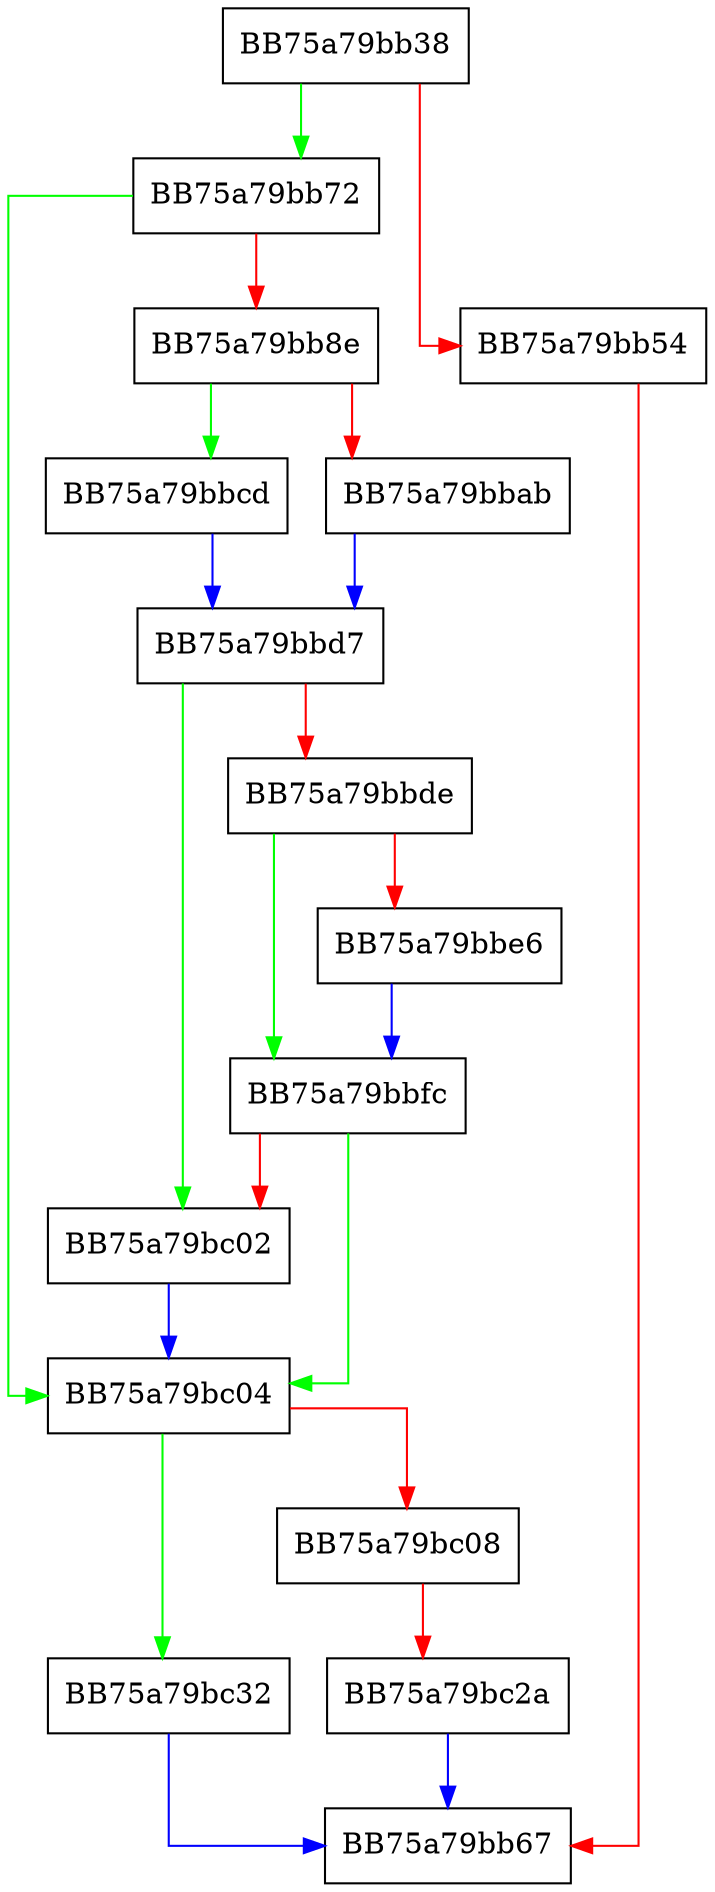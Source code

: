 digraph fgetc {
  node [shape="box"];
  graph [splines=ortho];
  BB75a79bb38 -> BB75a79bb72 [color="green"];
  BB75a79bb38 -> BB75a79bb54 [color="red"];
  BB75a79bb54 -> BB75a79bb67 [color="red"];
  BB75a79bb72 -> BB75a79bc04 [color="green"];
  BB75a79bb72 -> BB75a79bb8e [color="red"];
  BB75a79bb8e -> BB75a79bbcd [color="green"];
  BB75a79bb8e -> BB75a79bbab [color="red"];
  BB75a79bbab -> BB75a79bbd7 [color="blue"];
  BB75a79bbcd -> BB75a79bbd7 [color="blue"];
  BB75a79bbd7 -> BB75a79bc02 [color="green"];
  BB75a79bbd7 -> BB75a79bbde [color="red"];
  BB75a79bbde -> BB75a79bbfc [color="green"];
  BB75a79bbde -> BB75a79bbe6 [color="red"];
  BB75a79bbe6 -> BB75a79bbfc [color="blue"];
  BB75a79bbfc -> BB75a79bc04 [color="green"];
  BB75a79bbfc -> BB75a79bc02 [color="red"];
  BB75a79bc02 -> BB75a79bc04 [color="blue"];
  BB75a79bc04 -> BB75a79bc32 [color="green"];
  BB75a79bc04 -> BB75a79bc08 [color="red"];
  BB75a79bc08 -> BB75a79bc2a [color="red"];
  BB75a79bc2a -> BB75a79bb67 [color="blue"];
  BB75a79bc32 -> BB75a79bb67 [color="blue"];
}